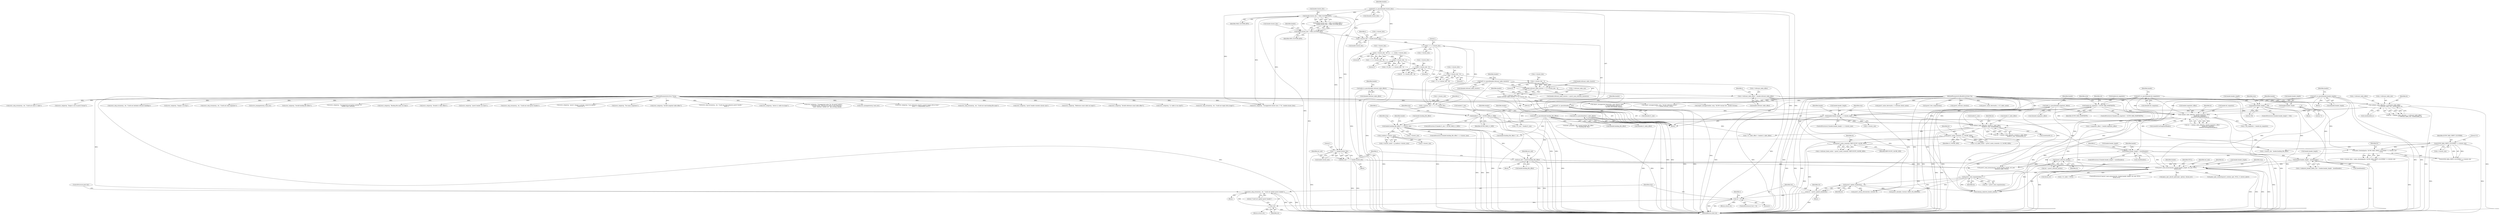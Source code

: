 digraph "0_qemu_6a83f8b5bec6f59e56cc49bd49e4c3f8f805d56f_0@pointer" {
"1001182" [label="(Call,error_setg_errno(errp, -ret, \"Could not update qcow2 header\"))"];
"1000124" [label="(MethodParameterIn,Error **errp)"];
"1001184" [label="(Call,-ret)"];
"1001178" [label="(Call,ret < 0)"];
"1001173" [label="(Call,ret = qcow2_update_header(bs))"];
"1001175" [label="(Call,qcow2_update_header(bs))"];
"1001140" [label="(Call,qcow2_read_snapshots(bs))"];
"1001042" [label="(Call,qcow2_read_extensions(bs, header.header_length, ext_end, NULL,\n        &local_err))"];
"1001018" [label="(Call,qcow2_refcount_init(bs))"];
"1000996" [label="(Call,qemu_blockalign(bs, QCOW_MAX_CRYPT_CLUSTERS * s->cluster_size\n                                  + 512))"];
"1000981" [label="(Call,qcow2_cache_create(bs, REFCOUNT_CACHE_SIZE))"];
"1000974" [label="(Call,qcow2_cache_create(bs, L2_CACHE_SIZE))"];
"1000876" [label="(Call,validate_table_offset(bs, header.l1_table_offset,\n                                header.l1_size, sizeof(uint64_t)))"];
"1000786" [label="(Call,validate_table_offset(bs, header.snapshots_offset,\n                                header.nb_snapshots,\n                                sizeof(QCowSnapshotHeader)))"];
"1000750" [label="(Call,validate_table_offset(bs, s->refcount_table_offset,\n                                s->refcount_table_size, sizeof(uint64_t)))"];
"1000121" [label="(MethodParameterIn,BlockDriverState *bs)"];
"1000712" [label="(Call,s->refcount_table_offset = header.refcount_table_offset)"];
"1000218" [label="(Call,be64_to_cpus(&header.refcount_table_offset))"];
"1000719" [label="(Call,s->refcount_table_size =\n        header.refcount_table_clusters << (s->cluster_bits - 3))"];
"1000723" [label="(Call,header.refcount_table_clusters << (s->cluster_bits - 3))"];
"1000223" [label="(Call,be32_to_cpus(&header.refcount_table_clusters))"];
"1000727" [label="(Call,s->cluster_bits - 3)"];
"1000704" [label="(Call,s->cluster_bits - 8)"];
"1000692" [label="(Call,s->cluster_bits - 8)"];
"1000663" [label="(Call,s->cluster_bits - 3)"];
"1000331" [label="(Call,s->cluster_bits - 9)"];
"1000320" [label="(Call,1 << s->cluster_bits)"];
"1000309" [label="(Call,s->cluster_bits = header.cluster_bits)"];
"1000292" [label="(Call,header.cluster_bits > MAX_CLUSTER_BITS)"];
"1000198" [label="(Call,be32_to_cpus(&header.cluster_bits))"];
"1000287" [label="(Call,header.cluster_bits < MIN_CLUSTER_BITS)"];
"1000228" [label="(Call,be64_to_cpus(&header.snapshots_offset))"];
"1000233" [label="(Call,be32_to_cpus(&header.nb_snapshots))"];
"1000770" [label="(Call,header.nb_snapshots > QCOW_MAX_SNAPSHOTS)"];
"1000208" [label="(Call,be64_to_cpus(&header.l1_table_offset))"];
"1000213" [label="(Call,be32_to_cpus(&header.l1_size))"];
"1000806" [label="(Call,header.l1_size > QCOW_MAX_L1_SIZE)"];
"1000999" [label="(Call,QCOW_MAX_CRYPT_CLUSTERS * s->cluster_size)"];
"1000988" [label="(Call,g_malloc(s->cluster_size))"];
"1000479" [label="(Call,header.backing_file_offset > s->cluster_size)"];
"1000183" [label="(Call,be64_to_cpus(&header.backing_file_offset))"];
"1000411" [label="(Call,header.header_length > s->cluster_size)"];
"1000396" [label="(Call,header.header_length < 104)"];
"1000390" [label="(Call,be32_to_cpus(&header.header_length))"];
"1000363" [label="(Call,header.header_length            = 72)"];
"1000316" [label="(Call,s->cluster_size = 1 << s->cluster_bits)"];
"1000439" [label="(Call,header.header_length - sizeof(header))"];
"1000428" [label="(Call,header.header_length > sizeof(header))"];
"1000500" [label="(Call,ext_end = header.backing_file_offset)"];
"1000507" [label="(Call,ext_end = 1 << header.cluster_bits)"];
"1000509" [label="(Call,1 << header.cluster_bits)"];
"1000219" [label="(Call,&header.refcount_table_offset)"];
"1000704" [label="(Call,s->cluster_bits - 8)"];
"1000487" [label="(Call,error_setg(errp, \"Invalid backing file offset\"))"];
"1000481" [label="(Identifier,header)"];
"1000705" [label="(Call,s->cluster_bits)"];
"1000881" [label="(Call,header.l1_size)"];
"1000631" [label="(Call,error_setg(errp, \"Unsupported encryption method: %i\",\n                   header.crypt_method))"];
"1000293" [label="(Call,header.cluster_bits)"];
"1000216" [label="(Identifier,header)"];
"1001467" [label="(Call,qcow2_cache_destroy(bs, s->refcount_block_cache))"];
"1000208" [label="(Call,be64_to_cpus(&header.l1_table_offset))"];
"1000298" [label="(Call,error_setg(errp, \"Unsupported cluster size: 2^%i\", header.cluster_bits))"];
"1001182" [label="(Call,error_setg_errno(errp, -ret, \"Could not update qcow2 header\"))"];
"1001085" [label="(Call,error_setg(errp, \"Backing file name too long\"))"];
"1001480" [label="(Return,return ret;)"];
"1000976" [label="(Identifier,L2_CACHE_SIZE)"];
"1000891" [label="(Call,error_setg(errp, \"Invalid L1 table offset\"))"];
"1001179" [label="(Identifier,ret)"];
"1001482" [label="(MethodReturn,static int)"];
"1000402" [label="(Call,error_setg(errp, \"qcow2 header too short\"))"];
"1000167" [label="(Call,error_setg_errno(errp, -ret, \"Could not read qcow2 header\"))"];
"1000224" [label="(Call,&header.refcount_table_clusters)"];
"1001178" [label="(Call,ret < 0)"];
"1000975" [label="(Identifier,bs)"];
"1000970" [label="(Call,s->l2_table_cache = qcow2_cache_create(bs, L2_CACHE_SIZE))"];
"1000895" [label="(Call,s->l1_table_offset = header.l1_table_offset)"];
"1000984" [label="(Call,s->cluster_cache = g_malloc(s->cluster_size))"];
"1000435" [label="(Call,s->unknown_header_fields_size = header.header_length - sizeof(header))"];
"1000427" [label="(ControlStructure,if (header.header_length > sizeof(header)))"];
"1000999" [label="(Call,QCOW_MAX_CRYPT_CLUSTERS * s->cluster_size)"];
"1000758" [label="(Call,sizeof(uint64_t))"];
"1000296" [label="(Identifier,MAX_CLUSTER_BITS)"];
"1000390" [label="(Call,be32_to_cpus(&header.header_length))"];
"1000588" [label="(Call,error_setg(errp, \"qcow2: Image is corrupt; cannot be opened \"\n                       \"read/write\"))"];
"1000124" [label="(MethodParameterIn,Error **errp)"];
"1000755" [label="(Call,s->refcount_table_size)"];
"1000776" [label="(Call,error_setg(errp, \"Too many snapshots\"))"];
"1000992" [label="(Call,s->cluster_data = qemu_blockalign(bs, QCOW_MAX_CRYPT_CLUSTERS * s->cluster_size\n                                  + 512))"];
"1000786" [label="(Call,validate_table_offset(bs, header.snapshots_offset,\n                                header.nb_snapshots,\n                                sizeof(QCowSnapshotHeader)))"];
"1000209" [label="(Call,&header.l1_table_offset)"];
"1000659" [label="(Call,s->l2_bits = s->cluster_bits - 3)"];
"1000497" [label="(Identifier,header)"];
"1000332" [label="(Call,s->cluster_bits)"];
"1000723" [label="(Call,header.refcount_table_clusters << (s->cluster_bits - 3))"];
"1000777" [label="(Identifier,errp)"];
"1001049" [label="(Call,&local_err)"];
"1000231" [label="(Identifier,header)"];
"1001187" [label="(ControlStructure,goto fail;)"];
"1001181" [label="(Block,)"];
"1000787" [label="(Identifier,bs)"];
"1000667" [label="(Literal,3)"];
"1000664" [label="(Call,s->cluster_bits)"];
"1000331" [label="(Call,s->cluster_bits - 9)"];
"1000483" [label="(Call,s->cluster_size)"];
"1000397" [label="(Call,header.header_length)"];
"1000342" [label="(Block,)"];
"1000501" [label="(Identifier,ext_end)"];
"1000791" [label="(Call,header.nb_snapshots)"];
"1001439" [label="(Call,qcow2_free_snapshots(bs))"];
"1000982" [label="(Identifier,bs)"];
"1000788" [label="(Call,header.snapshots_offset)"];
"1000663" [label="(Call,s->cluster_bits - 3)"];
"1000500" [label="(Call,ext_end = header.backing_file_offset)"];
"1000322" [label="(Call,s->cluster_bits)"];
"1000291" [label="(Identifier,MIN_CLUSTER_BITS)"];
"1000369" [label="(Block,)"];
"1000690" [label="(Call,62 - (s->cluster_bits - 8))"];
"1000801" [label="(Call,error_setg(errp, \"Invalid snapshot table offset\"))"];
"1001019" [label="(Identifier,bs)"];
"1000731" [label="(Literal,3)"];
"1000877" [label="(Identifier,bs)"];
"1000784" [label="(Call,ret = validate_table_offset(bs, header.snapshots_offset,\n                                header.nb_snapshots,\n                                sizeof(QCowSnapshotHeader)))"];
"1000713" [label="(Call,s->refcount_table_offset)"];
"1001441" [label="(Call,qcow2_refcount_close(bs))"];
"1000721" [label="(Identifier,s)"];
"1000983" [label="(Identifier,REFCOUNT_CACHE_SIZE)"];
"1001191" [label="(Identifier,s)"];
"1000720" [label="(Call,s->refcount_table_size)"];
"1000317" [label="(Call,s->cluster_size)"];
"1000794" [label="(Call,sizeof(QCowSnapshotHeader))"];
"1000294" [label="(Identifier,header)"];
"1000696" [label="(Literal,8)"];
"1000748" [label="(Call,ret = validate_table_offset(bs, s->refcount_table_offset,\n                                s->refcount_table_size, sizeof(uint64_t)))"];
"1000813" [label="(Identifier,errp)"];
"1000432" [label="(Call,sizeof(header))"];
"1001176" [label="(Identifier,bs)"];
"1001004" [label="(Literal,512)"];
"1001018" [label="(Call,qcow2_refcount_init(bs))"];
"1000125" [label="(Block,)"];
"1000981" [label="(Call,qcow2_cache_create(bs, REFCOUNT_CACHE_SIZE))"];
"1000288" [label="(Call,header.cluster_bits)"];
"1000398" [label="(Identifier,header)"];
"1001016" [label="(Call,ret = qcow2_refcount_init(bs))"];
"1000827" [label="(Identifier,s)"];
"1000480" [label="(Call,header.backing_file_offset)"];
"1000989" [label="(Call,s->cluster_size)"];
"1000728" [label="(Call,s->cluster_bits)"];
"1000206" [label="(Identifier,header)"];
"1000226" [label="(Identifier,header)"];
"1000807" [label="(Call,header.l1_size)"];
"1001131" [label="(Call,s->nb_snapshots = header.nb_snapshots)"];
"1000287" [label="(Call,header.cluster_bits < MIN_CLUSTER_BITS)"];
"1000499" [label="(Block,)"];
"1000184" [label="(Call,&header.backing_file_offset)"];
"1000507" [label="(Call,ext_end = 1 << header.cluster_bits)"];
"1001447" [label="(Call,s->l1_table = NULL)"];
"1000472" [label="(Call,error_setg_errno(errp, -ret, \"Could not read unknown qcow2 header \"\n                             \"fields\"))"];
"1000428" [label="(Call,header.header_length > sizeof(header))"];
"1000318" [label="(Identifier,s)"];
"1000727" [label="(Call,s->cluster_bits - 3)"];
"1000812" [label="(Call,error_setg(errp, \"Active L1 table too large\"))"];
"1000412" [label="(Call,header.header_length)"];
"1001175" [label="(Call,qcow2_update_header(bs))"];
"1000121" [label="(MethodParameterIn,BlockDriverState *bs)"];
"1000770" [label="(Call,header.nb_snapshots > QCOW_MAX_SNAPSHOTS)"];
"1001095" [label="(Call,bdrv_pread(bs->file, header.backing_file_offset,\n                         bs->backing_file, len))"];
"1001358" [label="(Call,error_setg(errp, \"Unsupported value '%s' for qcow2 option \"\n                   \"'overlap-check'. Allowed are either of the following: \"\n                   \"none, constant, cached, all\", opt_overlap_check))"];
"1000439" [label="(Call,header.header_length - sizeof(header))"];
"1000214" [label="(Call,&header.l1_size)"];
"1000774" [label="(Identifier,QCOW_MAX_SNAPSHOTS)"];
"1000367" [label="(Literal,72)"];
"1000335" [label="(Literal,9)"];
"1001041" [label="(ControlStructure,if (qcow2_read_extensions(bs, header.header_length, ext_end, NULL,\n        &local_err)))"];
"1000183" [label="(Call,be64_to_cpus(&header.backing_file_offset))"];
"1000440" [label="(Call,header.header_length)"];
"1000310" [label="(Call,s->cluster_bits)"];
"1001430" [label="(Return,return ret;)"];
"1001042" [label="(Call,qcow2_read_extensions(bs, header.header_length, ext_end, NULL,\n        &local_err))"];
"1000719" [label="(Call,s->refcount_table_size =\n        header.refcount_table_clusters << (s->cluster_bits - 3))"];
"1001052" [label="(Call,error_propagate(errp, local_err))"];
"1000286" [label="(Call,header.cluster_bits < MIN_CLUSTER_BITS ||\n        header.cluster_bits > MAX_CLUSTER_BITS)"];
"1001413" [label="(Call,error_setg(errp, \"Lazy refcounts require a qcow2 image with at least \"\n                   \"qemu 1.1 compatibility level\"))"];
"1001141" [label="(Identifier,bs)"];
"1000876" [label="(Call,validate_table_offset(bs, header.l1_table_offset,\n                                header.l1_size, sizeof(uint64_t)))"];
"1000702" [label="(Call,1 << (s->cluster_bits - 8))"];
"1000320" [label="(Call,1 << s->cluster_bits)"];
"1000751" [label="(Identifier,bs)"];
"1001242" [label="(Call,qemu_opts_absorb_qdict(opts, options, &local_err))"];
"1001111" [label="(Call,error_setg_errno(errp, -ret, \"Could not read backing file name\"))"];
"1000419" [label="(Call,error_setg(errp, \"qcow2 header exceeds cluster size\"))"];
"1000266" [label="(Call,report_unsupported(bs, errp, \"QCOW version %d\", header.version))"];
"1000974" [label="(Call,qcow2_cache_create(bs, L2_CACHE_SIZE))"];
"1001167" [label="(Block,)"];
"1001184" [label="(Call,-ret)"];
"1001063" [label="(Identifier,header)"];
"1000692" [label="(Call,s->cluster_bits - 8)"];
"1000805" [label="(ControlStructure,if (header.l1_size > QCOW_MAX_L1_SIZE))"];
"1000988" [label="(Call,g_malloc(s->cluster_size))"];
"1001061" [label="(Call,header.backing_file_offset != 0)"];
"1000363" [label="(Call,header.header_length            = 72)"];
"1000420" [label="(Identifier,errp)"];
"1001048" [label="(Identifier,NULL)"];
"1000313" [label="(Call,header.cluster_bits)"];
"1000735" [label="(Identifier,header)"];
"1000292" [label="(Call,header.cluster_bits > MAX_CLUSTER_BITS)"];
"1001000" [label="(Identifier,QCOW_MAX_CRYPT_CLUSTERS)"];
"1001180" [label="(Literal,0)"];
"1000740" [label="(Call,error_setg(errp, \"Reference count table too large\"))"];
"1000750" [label="(Call,validate_table_offset(bs, s->refcount_table_offset,\n                                s->refcount_table_size, sizeof(uint64_t)))"];
"1000430" [label="(Identifier,header)"];
"1000191" [label="(Identifier,header)"];
"1000506" [label="(Block,)"];
"1001183" [label="(Identifier,errp)"];
"1000327" [label="(Identifier,s)"];
"1001185" [label="(Identifier,ret)"];
"1001437" [label="(Call,cleanup_unknown_header_ext(bs))"];
"1001001" [label="(Call,s->cluster_size)"];
"1000977" [label="(Call,s->refcount_block_cache = qcow2_cache_create(bs, REFCOUNT_CACHE_SIZE))"];
"1000765" [label="(Call,error_setg(errp, \"Invalid reference count table offset\"))"];
"1001235" [label="(Call,qemu_opts_create(&qcow2_runtime_opts, NULL, 0, &error_abort))"];
"1000396" [label="(Call,header.header_length < 104)"];
"1000733" [label="(Call,header.refcount_table_clusters > qcow2_max_refcount_clusters(s))"];
"1000708" [label="(Literal,8)"];
"1001457" [label="(Call,qcow2_cache_destroy(bs, s->l2_table_cache))"];
"1001047" [label="(Identifier,ext_end)"];
"1000884" [label="(Call,sizeof(uint64_t))"];
"1000316" [label="(Call,s->cluster_size = 1 << s->cluster_bits)"];
"1000221" [label="(Identifier,header)"];
"1000502" [label="(Call,header.backing_file_offset)"];
"1000403" [label="(Identifier,errp)"];
"1000603" [label="(Call,report_unsupported(bs, errp, \"%d bit reference counts\",\n                           1 << header.refcount_order))"];
"1001140" [label="(Call,qcow2_read_snapshots(bs))"];
"1000218" [label="(Call,be64_to_cpus(&header.refcount_table_offset))"];
"1001043" [label="(Identifier,bs)"];
"1000199" [label="(Call,&header.cluster_bits)"];
"1000866" [label="(Call,error_setg(errp, \"L1 table is too small\"))"];
"1000443" [label="(Call,sizeof(header))"];
"1001227" [label="(Call,error_setg_errno(errp, -ret, \"Could not repair dirty image\"))"];
"1000213" [label="(Call,be32_to_cpus(&header.l1_size))"];
"1000321" [label="(Literal,1)"];
"1000478" [label="(ControlStructure,if (header.backing_file_offset > s->cluster_size))"];
"1000724" [label="(Call,header.refcount_table_clusters)"];
"1000945" [label="(Call,error_setg_errno(errp, -ret, \"Could not read L1 table\"))"];
"1001217" [label="(Call,qcow2_check(bs, &result, BDRV_FIX_ERRORS))"];
"1000878" [label="(Call,header.l1_table_offset)"];
"1001044" [label="(Call,header.header_length)"];
"1000693" [label="(Call,s->cluster_bits)"];
"1000510" [label="(Literal,1)"];
"1001138" [label="(Call,ret = qcow2_read_snapshots(bs))"];
"1000516" [label="(Identifier,s)"];
"1000245" [label="(Call,error_setg(errp, \"Image is not in qcow2 format\"))"];
"1000509" [label="(Call,1 << header.cluster_bits)"];
"1001025" [label="(Call,error_setg_errno(errp, -ret, \"Could not initialize refcount handling\"))"];
"1001173" [label="(Call,ret = qcow2_update_header(bs))"];
"1000874" [label="(Call,ret = validate_table_offset(bs, header.l1_table_offset,\n                                header.l1_size, sizeof(uint64_t)))"];
"1000546" [label="(Call,qcow2_read_extensions(bs, header.header_length, ext_end,\n                              &feature_table, NULL))"];
"1000479" [label="(Call,header.backing_file_offset > s->cluster_size)"];
"1000400" [label="(Literal,104)"];
"1000437" [label="(Identifier,s)"];
"1001186" [label="(Literal,\"Could not update qcow2 header\")"];
"1001077" [label="(Call,s->cluster_size - header.backing_file_offset)"];
"1000488" [label="(Identifier,errp)"];
"1000769" [label="(ControlStructure,if (header.nb_snapshots > QCOW_MAX_SNAPSHOTS))"];
"1000511" [label="(Call,header.cluster_bits)"];
"1000712" [label="(Call,s->refcount_table_offset = header.refcount_table_offset)"];
"1000395" [label="(ControlStructure,if (header.header_length < 104))"];
"1000810" [label="(Identifier,QCOW_MAX_L1_SIZE)"];
"1000364" [label="(Call,header.header_length)"];
"1001425" [label="(Call,qcow2_check_refcounts(bs, &result, 0))"];
"1001174" [label="(Identifier,ret)"];
"1000413" [label="(Identifier,header)"];
"1000785" [label="(Identifier,ret)"];
"1000411" [label="(Call,header.header_length > s->cluster_size)"];
"1000998" [label="(Call,QCOW_MAX_CRYPT_CLUSTERS * s->cluster_size\n                                  + 512)"];
"1000806" [label="(Call,header.l1_size > QCOW_MAX_L1_SIZE)"];
"1000241" [label="(Identifier,header)"];
"1001053" [label="(Identifier,errp)"];
"1000771" [label="(Call,header.nb_snapshots)"];
"1000996" [label="(Call,qemu_blockalign(bs, QCOW_MAX_CRYPT_CLUSTERS * s->cluster_size\n                                  + 512))"];
"1000410" [label="(ControlStructure,if (header.header_length > s->cluster_size))"];
"1000236" [label="(Identifier,header)"];
"1000198" [label="(Call,be32_to_cpus(&header.cluster_bits))"];
"1000844" [label="(Call,error_setg(errp, \"Image is too big\"))"];
"1000233" [label="(Call,be32_to_cpus(&header.nb_snapshots))"];
"1000555" [label="(Call,report_unsupported_feature(bs, errp, feature_table,\n                                   s->incompatible_features &\n                                   ~QCOW2_INCOMPAT_MASK))"];
"1000429" [label="(Call,header.header_length)"];
"1000391" [label="(Call,&header.header_length)"];
"1000228" [label="(Call,be64_to_cpus(&header.snapshots_offset))"];
"1000997" [label="(Identifier,bs)"];
"1000415" [label="(Call,s->cluster_size)"];
"1000223" [label="(Call,be32_to_cpus(&header.refcount_table_clusters))"];
"1001147" [label="(Call,error_setg_errno(errp, -ret, \"Could not read snapshots\"))"];
"1000329" [label="(Call,1 << (s->cluster_bits - 9))"];
"1001124" [label="(Call,s->snapshots_offset = header.snapshots_offset)"];
"1000234" [label="(Call,&header.nb_snapshots)"];
"1001177" [label="(ControlStructure,if (ret < 0))"];
"1000508" [label="(Identifier,ext_end)"];
"1000752" [label="(Call,s->refcount_table_offset)"];
"1000716" [label="(Call,header.refcount_table_offset)"];
"1000229" [label="(Call,&header.snapshots_offset)"];
"1000825" [label="(Call,s->l1_size = header.l1_size)"];
"1001250" [label="(Call,error_propagate(errp, local_err))"];
"1000309" [label="(Call,s->cluster_bits = header.cluster_bits)"];
"1001182" -> "1001181"  [label="AST: "];
"1001182" -> "1001186"  [label="CFG: "];
"1001183" -> "1001182"  [label="AST: "];
"1001184" -> "1001182"  [label="AST: "];
"1001186" -> "1001182"  [label="AST: "];
"1001187" -> "1001182"  [label="CFG: "];
"1001182" -> "1001482"  [label="DDG: "];
"1001182" -> "1001482"  [label="DDG: "];
"1001182" -> "1001482"  [label="DDG: "];
"1000124" -> "1001182"  [label="DDG: "];
"1001184" -> "1001182"  [label="DDG: "];
"1000124" -> "1000120"  [label="AST: "];
"1000124" -> "1001482"  [label="DDG: "];
"1000124" -> "1000167"  [label="DDG: "];
"1000124" -> "1000245"  [label="DDG: "];
"1000124" -> "1000266"  [label="DDG: "];
"1000124" -> "1000298"  [label="DDG: "];
"1000124" -> "1000402"  [label="DDG: "];
"1000124" -> "1000419"  [label="DDG: "];
"1000124" -> "1000472"  [label="DDG: "];
"1000124" -> "1000487"  [label="DDG: "];
"1000124" -> "1000555"  [label="DDG: "];
"1000124" -> "1000588"  [label="DDG: "];
"1000124" -> "1000603"  [label="DDG: "];
"1000124" -> "1000631"  [label="DDG: "];
"1000124" -> "1000740"  [label="DDG: "];
"1000124" -> "1000765"  [label="DDG: "];
"1000124" -> "1000776"  [label="DDG: "];
"1000124" -> "1000801"  [label="DDG: "];
"1000124" -> "1000812"  [label="DDG: "];
"1000124" -> "1000844"  [label="DDG: "];
"1000124" -> "1000866"  [label="DDG: "];
"1000124" -> "1000891"  [label="DDG: "];
"1000124" -> "1000945"  [label="DDG: "];
"1000124" -> "1001025"  [label="DDG: "];
"1000124" -> "1001052"  [label="DDG: "];
"1000124" -> "1001085"  [label="DDG: "];
"1000124" -> "1001111"  [label="DDG: "];
"1000124" -> "1001147"  [label="DDG: "];
"1000124" -> "1001227"  [label="DDG: "];
"1000124" -> "1001250"  [label="DDG: "];
"1000124" -> "1001358"  [label="DDG: "];
"1000124" -> "1001413"  [label="DDG: "];
"1001184" -> "1001185"  [label="CFG: "];
"1001185" -> "1001184"  [label="AST: "];
"1001186" -> "1001184"  [label="CFG: "];
"1001184" -> "1001482"  [label="DDG: "];
"1001178" -> "1001184"  [label="DDG: "];
"1001184" -> "1001480"  [label="DDG: "];
"1001178" -> "1001177"  [label="AST: "];
"1001178" -> "1001180"  [label="CFG: "];
"1001179" -> "1001178"  [label="AST: "];
"1001180" -> "1001178"  [label="AST: "];
"1001183" -> "1001178"  [label="CFG: "];
"1001191" -> "1001178"  [label="CFG: "];
"1001178" -> "1001482"  [label="DDG: "];
"1001178" -> "1001482"  [label="DDG: "];
"1001173" -> "1001178"  [label="DDG: "];
"1001178" -> "1001430"  [label="DDG: "];
"1001173" -> "1001167"  [label="AST: "];
"1001173" -> "1001175"  [label="CFG: "];
"1001174" -> "1001173"  [label="AST: "];
"1001175" -> "1001173"  [label="AST: "];
"1001179" -> "1001173"  [label="CFG: "];
"1001173" -> "1001482"  [label="DDG: "];
"1001175" -> "1001173"  [label="DDG: "];
"1001175" -> "1001176"  [label="CFG: "];
"1001176" -> "1001175"  [label="AST: "];
"1001140" -> "1001175"  [label="DDG: "];
"1000121" -> "1001175"  [label="DDG: "];
"1001175" -> "1001217"  [label="DDG: "];
"1001175" -> "1001425"  [label="DDG: "];
"1001175" -> "1001437"  [label="DDG: "];
"1001140" -> "1001138"  [label="AST: "];
"1001140" -> "1001141"  [label="CFG: "];
"1001141" -> "1001140"  [label="AST: "];
"1001138" -> "1001140"  [label="CFG: "];
"1001140" -> "1001138"  [label="DDG: "];
"1001042" -> "1001140"  [label="DDG: "];
"1000121" -> "1001140"  [label="DDG: "];
"1001140" -> "1001217"  [label="DDG: "];
"1001140" -> "1001425"  [label="DDG: "];
"1001140" -> "1001437"  [label="DDG: "];
"1001042" -> "1001041"  [label="AST: "];
"1001042" -> "1001049"  [label="CFG: "];
"1001043" -> "1001042"  [label="AST: "];
"1001044" -> "1001042"  [label="AST: "];
"1001047" -> "1001042"  [label="AST: "];
"1001048" -> "1001042"  [label="AST: "];
"1001049" -> "1001042"  [label="AST: "];
"1001053" -> "1001042"  [label="CFG: "];
"1001063" -> "1001042"  [label="CFG: "];
"1001042" -> "1001482"  [label="DDG: "];
"1001042" -> "1001482"  [label="DDG: "];
"1001042" -> "1001482"  [label="DDG: "];
"1001042" -> "1001482"  [label="DDG: "];
"1001018" -> "1001042"  [label="DDG: "];
"1000121" -> "1001042"  [label="DDG: "];
"1000439" -> "1001042"  [label="DDG: "];
"1000390" -> "1001042"  [label="DDG: "];
"1000428" -> "1001042"  [label="DDG: "];
"1000500" -> "1001042"  [label="DDG: "];
"1000507" -> "1001042"  [label="DDG: "];
"1001042" -> "1001235"  [label="DDG: "];
"1001042" -> "1001242"  [label="DDG: "];
"1001042" -> "1001437"  [label="DDG: "];
"1001042" -> "1001447"  [label="DDG: "];
"1001018" -> "1001016"  [label="AST: "];
"1001018" -> "1001019"  [label="CFG: "];
"1001019" -> "1001018"  [label="AST: "];
"1001016" -> "1001018"  [label="CFG: "];
"1001018" -> "1001016"  [label="DDG: "];
"1000996" -> "1001018"  [label="DDG: "];
"1000121" -> "1001018"  [label="DDG: "];
"1001018" -> "1001437"  [label="DDG: "];
"1000996" -> "1000992"  [label="AST: "];
"1000996" -> "1000998"  [label="CFG: "];
"1000997" -> "1000996"  [label="AST: "];
"1000998" -> "1000996"  [label="AST: "];
"1000992" -> "1000996"  [label="CFG: "];
"1000996" -> "1001482"  [label="DDG: "];
"1000996" -> "1000992"  [label="DDG: "];
"1000996" -> "1000992"  [label="DDG: "];
"1000981" -> "1000996"  [label="DDG: "];
"1000121" -> "1000996"  [label="DDG: "];
"1000999" -> "1000996"  [label="DDG: "];
"1000999" -> "1000996"  [label="DDG: "];
"1000981" -> "1000977"  [label="AST: "];
"1000981" -> "1000983"  [label="CFG: "];
"1000982" -> "1000981"  [label="AST: "];
"1000983" -> "1000981"  [label="AST: "];
"1000977" -> "1000981"  [label="CFG: "];
"1000981" -> "1001482"  [label="DDG: "];
"1000981" -> "1000977"  [label="DDG: "];
"1000981" -> "1000977"  [label="DDG: "];
"1000974" -> "1000981"  [label="DDG: "];
"1000121" -> "1000981"  [label="DDG: "];
"1000974" -> "1000970"  [label="AST: "];
"1000974" -> "1000976"  [label="CFG: "];
"1000975" -> "1000974"  [label="AST: "];
"1000976" -> "1000974"  [label="AST: "];
"1000970" -> "1000974"  [label="CFG: "];
"1000974" -> "1001482"  [label="DDG: "];
"1000974" -> "1000970"  [label="DDG: "];
"1000974" -> "1000970"  [label="DDG: "];
"1000876" -> "1000974"  [label="DDG: "];
"1000121" -> "1000974"  [label="DDG: "];
"1000876" -> "1000874"  [label="AST: "];
"1000876" -> "1000884"  [label="CFG: "];
"1000877" -> "1000876"  [label="AST: "];
"1000878" -> "1000876"  [label="AST: "];
"1000881" -> "1000876"  [label="AST: "];
"1000884" -> "1000876"  [label="AST: "];
"1000874" -> "1000876"  [label="CFG: "];
"1000876" -> "1001482"  [label="DDG: "];
"1000876" -> "1001482"  [label="DDG: "];
"1000876" -> "1000874"  [label="DDG: "];
"1000876" -> "1000874"  [label="DDG: "];
"1000876" -> "1000874"  [label="DDG: "];
"1000786" -> "1000876"  [label="DDG: "];
"1000121" -> "1000876"  [label="DDG: "];
"1000208" -> "1000876"  [label="DDG: "];
"1000213" -> "1000876"  [label="DDG: "];
"1000806" -> "1000876"  [label="DDG: "];
"1000876" -> "1000895"  [label="DDG: "];
"1000876" -> "1001437"  [label="DDG: "];
"1000786" -> "1000784"  [label="AST: "];
"1000786" -> "1000794"  [label="CFG: "];
"1000787" -> "1000786"  [label="AST: "];
"1000788" -> "1000786"  [label="AST: "];
"1000791" -> "1000786"  [label="AST: "];
"1000794" -> "1000786"  [label="AST: "];
"1000784" -> "1000786"  [label="CFG: "];
"1000786" -> "1001482"  [label="DDG: "];
"1000786" -> "1001482"  [label="DDG: "];
"1000786" -> "1000784"  [label="DDG: "];
"1000786" -> "1000784"  [label="DDG: "];
"1000786" -> "1000784"  [label="DDG: "];
"1000750" -> "1000786"  [label="DDG: "];
"1000121" -> "1000786"  [label="DDG: "];
"1000228" -> "1000786"  [label="DDG: "];
"1000233" -> "1000786"  [label="DDG: "];
"1000770" -> "1000786"  [label="DDG: "];
"1000786" -> "1001124"  [label="DDG: "];
"1000786" -> "1001131"  [label="DDG: "];
"1000786" -> "1001437"  [label="DDG: "];
"1000750" -> "1000748"  [label="AST: "];
"1000750" -> "1000758"  [label="CFG: "];
"1000751" -> "1000750"  [label="AST: "];
"1000752" -> "1000750"  [label="AST: "];
"1000755" -> "1000750"  [label="AST: "];
"1000758" -> "1000750"  [label="AST: "];
"1000748" -> "1000750"  [label="CFG: "];
"1000750" -> "1001482"  [label="DDG: "];
"1000750" -> "1001482"  [label="DDG: "];
"1000750" -> "1000748"  [label="DDG: "];
"1000750" -> "1000748"  [label="DDG: "];
"1000750" -> "1000748"  [label="DDG: "];
"1000121" -> "1000750"  [label="DDG: "];
"1000712" -> "1000750"  [label="DDG: "];
"1000719" -> "1000750"  [label="DDG: "];
"1000750" -> "1001437"  [label="DDG: "];
"1000121" -> "1000120"  [label="AST: "];
"1000121" -> "1001482"  [label="DDG: "];
"1000121" -> "1000266"  [label="DDG: "];
"1000121" -> "1000546"  [label="DDG: "];
"1000121" -> "1000555"  [label="DDG: "];
"1000121" -> "1000603"  [label="DDG: "];
"1000121" -> "1001217"  [label="DDG: "];
"1000121" -> "1001425"  [label="DDG: "];
"1000121" -> "1001437"  [label="DDG: "];
"1000121" -> "1001439"  [label="DDG: "];
"1000121" -> "1001441"  [label="DDG: "];
"1000121" -> "1001457"  [label="DDG: "];
"1000121" -> "1001467"  [label="DDG: "];
"1000712" -> "1000125"  [label="AST: "];
"1000712" -> "1000716"  [label="CFG: "];
"1000713" -> "1000712"  [label="AST: "];
"1000716" -> "1000712"  [label="AST: "];
"1000721" -> "1000712"  [label="CFG: "];
"1000712" -> "1001482"  [label="DDG: "];
"1000712" -> "1001482"  [label="DDG: "];
"1000218" -> "1000712"  [label="DDG: "];
"1000218" -> "1000125"  [label="AST: "];
"1000218" -> "1000219"  [label="CFG: "];
"1000219" -> "1000218"  [label="AST: "];
"1000226" -> "1000218"  [label="CFG: "];
"1000218" -> "1001482"  [label="DDG: "];
"1000218" -> "1001482"  [label="DDG: "];
"1000719" -> "1000125"  [label="AST: "];
"1000719" -> "1000723"  [label="CFG: "];
"1000720" -> "1000719"  [label="AST: "];
"1000723" -> "1000719"  [label="AST: "];
"1000735" -> "1000719"  [label="CFG: "];
"1000719" -> "1001482"  [label="DDG: "];
"1000719" -> "1001482"  [label="DDG: "];
"1000723" -> "1000719"  [label="DDG: "];
"1000723" -> "1000719"  [label="DDG: "];
"1000723" -> "1000727"  [label="CFG: "];
"1000724" -> "1000723"  [label="AST: "];
"1000727" -> "1000723"  [label="AST: "];
"1000723" -> "1001482"  [label="DDG: "];
"1000223" -> "1000723"  [label="DDG: "];
"1000727" -> "1000723"  [label="DDG: "];
"1000727" -> "1000723"  [label="DDG: "];
"1000723" -> "1000733"  [label="DDG: "];
"1000223" -> "1000125"  [label="AST: "];
"1000223" -> "1000224"  [label="CFG: "];
"1000224" -> "1000223"  [label="AST: "];
"1000231" -> "1000223"  [label="CFG: "];
"1000223" -> "1001482"  [label="DDG: "];
"1000223" -> "1001482"  [label="DDG: "];
"1000223" -> "1000733"  [label="DDG: "];
"1000727" -> "1000731"  [label="CFG: "];
"1000728" -> "1000727"  [label="AST: "];
"1000731" -> "1000727"  [label="AST: "];
"1000727" -> "1001482"  [label="DDG: "];
"1000704" -> "1000727"  [label="DDG: "];
"1000704" -> "1000702"  [label="AST: "];
"1000704" -> "1000708"  [label="CFG: "];
"1000705" -> "1000704"  [label="AST: "];
"1000708" -> "1000704"  [label="AST: "];
"1000702" -> "1000704"  [label="CFG: "];
"1000704" -> "1000702"  [label="DDG: "];
"1000704" -> "1000702"  [label="DDG: "];
"1000692" -> "1000704"  [label="DDG: "];
"1000692" -> "1000690"  [label="AST: "];
"1000692" -> "1000696"  [label="CFG: "];
"1000693" -> "1000692"  [label="AST: "];
"1000696" -> "1000692"  [label="AST: "];
"1000690" -> "1000692"  [label="CFG: "];
"1000692" -> "1000690"  [label="DDG: "];
"1000692" -> "1000690"  [label="DDG: "];
"1000663" -> "1000692"  [label="DDG: "];
"1000663" -> "1000659"  [label="AST: "];
"1000663" -> "1000667"  [label="CFG: "];
"1000664" -> "1000663"  [label="AST: "];
"1000667" -> "1000663"  [label="AST: "];
"1000659" -> "1000663"  [label="CFG: "];
"1000663" -> "1000659"  [label="DDG: "];
"1000663" -> "1000659"  [label="DDG: "];
"1000331" -> "1000663"  [label="DDG: "];
"1000331" -> "1000329"  [label="AST: "];
"1000331" -> "1000335"  [label="CFG: "];
"1000332" -> "1000331"  [label="AST: "];
"1000335" -> "1000331"  [label="AST: "];
"1000329" -> "1000331"  [label="CFG: "];
"1000331" -> "1001482"  [label="DDG: "];
"1000331" -> "1000329"  [label="DDG: "];
"1000331" -> "1000329"  [label="DDG: "];
"1000320" -> "1000331"  [label="DDG: "];
"1000320" -> "1000316"  [label="AST: "];
"1000320" -> "1000322"  [label="CFG: "];
"1000321" -> "1000320"  [label="AST: "];
"1000322" -> "1000320"  [label="AST: "];
"1000316" -> "1000320"  [label="CFG: "];
"1000320" -> "1000316"  [label="DDG: "];
"1000320" -> "1000316"  [label="DDG: "];
"1000309" -> "1000320"  [label="DDG: "];
"1000309" -> "1000125"  [label="AST: "];
"1000309" -> "1000313"  [label="CFG: "];
"1000310" -> "1000309"  [label="AST: "];
"1000313" -> "1000309"  [label="AST: "];
"1000318" -> "1000309"  [label="CFG: "];
"1000309" -> "1001482"  [label="DDG: "];
"1000292" -> "1000309"  [label="DDG: "];
"1000198" -> "1000309"  [label="DDG: "];
"1000287" -> "1000309"  [label="DDG: "];
"1000292" -> "1000286"  [label="AST: "];
"1000292" -> "1000296"  [label="CFG: "];
"1000293" -> "1000292"  [label="AST: "];
"1000296" -> "1000292"  [label="AST: "];
"1000286" -> "1000292"  [label="CFG: "];
"1000292" -> "1001482"  [label="DDG: "];
"1000292" -> "1000286"  [label="DDG: "];
"1000292" -> "1000286"  [label="DDG: "];
"1000198" -> "1000292"  [label="DDG: "];
"1000287" -> "1000292"  [label="DDG: "];
"1000292" -> "1000298"  [label="DDG: "];
"1000292" -> "1000509"  [label="DDG: "];
"1000198" -> "1000125"  [label="AST: "];
"1000198" -> "1000199"  [label="CFG: "];
"1000199" -> "1000198"  [label="AST: "];
"1000206" -> "1000198"  [label="CFG: "];
"1000198" -> "1001482"  [label="DDG: "];
"1000198" -> "1001482"  [label="DDG: "];
"1000198" -> "1000287"  [label="DDG: "];
"1000198" -> "1000298"  [label="DDG: "];
"1000198" -> "1000509"  [label="DDG: "];
"1000287" -> "1000286"  [label="AST: "];
"1000287" -> "1000291"  [label="CFG: "];
"1000288" -> "1000287"  [label="AST: "];
"1000291" -> "1000287"  [label="AST: "];
"1000294" -> "1000287"  [label="CFG: "];
"1000286" -> "1000287"  [label="CFG: "];
"1000287" -> "1001482"  [label="DDG: "];
"1000287" -> "1000286"  [label="DDG: "];
"1000287" -> "1000286"  [label="DDG: "];
"1000287" -> "1000298"  [label="DDG: "];
"1000287" -> "1000509"  [label="DDG: "];
"1000228" -> "1000125"  [label="AST: "];
"1000228" -> "1000229"  [label="CFG: "];
"1000229" -> "1000228"  [label="AST: "];
"1000236" -> "1000228"  [label="CFG: "];
"1000228" -> "1001482"  [label="DDG: "];
"1000228" -> "1001482"  [label="DDG: "];
"1000228" -> "1001124"  [label="DDG: "];
"1000233" -> "1000125"  [label="AST: "];
"1000233" -> "1000234"  [label="CFG: "];
"1000234" -> "1000233"  [label="AST: "];
"1000241" -> "1000233"  [label="CFG: "];
"1000233" -> "1001482"  [label="DDG: "];
"1000233" -> "1001482"  [label="DDG: "];
"1000233" -> "1000770"  [label="DDG: "];
"1000233" -> "1001131"  [label="DDG: "];
"1000770" -> "1000769"  [label="AST: "];
"1000770" -> "1000774"  [label="CFG: "];
"1000771" -> "1000770"  [label="AST: "];
"1000774" -> "1000770"  [label="AST: "];
"1000777" -> "1000770"  [label="CFG: "];
"1000785" -> "1000770"  [label="CFG: "];
"1000770" -> "1001482"  [label="DDG: "];
"1000770" -> "1001482"  [label="DDG: "];
"1000770" -> "1001482"  [label="DDG: "];
"1000208" -> "1000125"  [label="AST: "];
"1000208" -> "1000209"  [label="CFG: "];
"1000209" -> "1000208"  [label="AST: "];
"1000216" -> "1000208"  [label="CFG: "];
"1000208" -> "1001482"  [label="DDG: "];
"1000208" -> "1001482"  [label="DDG: "];
"1000208" -> "1000895"  [label="DDG: "];
"1000213" -> "1000125"  [label="AST: "];
"1000213" -> "1000214"  [label="CFG: "];
"1000214" -> "1000213"  [label="AST: "];
"1000221" -> "1000213"  [label="CFG: "];
"1000213" -> "1001482"  [label="DDG: "];
"1000213" -> "1001482"  [label="DDG: "];
"1000213" -> "1000806"  [label="DDG: "];
"1000213" -> "1000825"  [label="DDG: "];
"1000806" -> "1000805"  [label="AST: "];
"1000806" -> "1000810"  [label="CFG: "];
"1000807" -> "1000806"  [label="AST: "];
"1000810" -> "1000806"  [label="AST: "];
"1000813" -> "1000806"  [label="CFG: "];
"1000827" -> "1000806"  [label="CFG: "];
"1000806" -> "1001482"  [label="DDG: "];
"1000806" -> "1001482"  [label="DDG: "];
"1000806" -> "1001482"  [label="DDG: "];
"1000806" -> "1000825"  [label="DDG: "];
"1000999" -> "1000998"  [label="AST: "];
"1000999" -> "1001001"  [label="CFG: "];
"1001000" -> "1000999"  [label="AST: "];
"1001001" -> "1000999"  [label="AST: "];
"1001004" -> "1000999"  [label="CFG: "];
"1000999" -> "1001482"  [label="DDG: "];
"1000999" -> "1001482"  [label="DDG: "];
"1000999" -> "1000998"  [label="DDG: "];
"1000999" -> "1000998"  [label="DDG: "];
"1000988" -> "1000999"  [label="DDG: "];
"1000999" -> "1001077"  [label="DDG: "];
"1000988" -> "1000984"  [label="AST: "];
"1000988" -> "1000989"  [label="CFG: "];
"1000989" -> "1000988"  [label="AST: "];
"1000984" -> "1000988"  [label="CFG: "];
"1000988" -> "1000984"  [label="DDG: "];
"1000479" -> "1000988"  [label="DDG: "];
"1000479" -> "1000478"  [label="AST: "];
"1000479" -> "1000483"  [label="CFG: "];
"1000480" -> "1000479"  [label="AST: "];
"1000483" -> "1000479"  [label="AST: "];
"1000488" -> "1000479"  [label="CFG: "];
"1000497" -> "1000479"  [label="CFG: "];
"1000479" -> "1001482"  [label="DDG: "];
"1000479" -> "1001482"  [label="DDG: "];
"1000479" -> "1001482"  [label="DDG: "];
"1000183" -> "1000479"  [label="DDG: "];
"1000411" -> "1000479"  [label="DDG: "];
"1000479" -> "1000500"  [label="DDG: "];
"1000479" -> "1001061"  [label="DDG: "];
"1000183" -> "1000125"  [label="AST: "];
"1000183" -> "1000184"  [label="CFG: "];
"1000184" -> "1000183"  [label="AST: "];
"1000191" -> "1000183"  [label="CFG: "];
"1000183" -> "1001482"  [label="DDG: "];
"1000183" -> "1001482"  [label="DDG: "];
"1000183" -> "1000500"  [label="DDG: "];
"1000183" -> "1001061"  [label="DDG: "];
"1000183" -> "1001077"  [label="DDG: "];
"1000183" -> "1001095"  [label="DDG: "];
"1000411" -> "1000410"  [label="AST: "];
"1000411" -> "1000415"  [label="CFG: "];
"1000412" -> "1000411"  [label="AST: "];
"1000415" -> "1000411"  [label="AST: "];
"1000420" -> "1000411"  [label="CFG: "];
"1000430" -> "1000411"  [label="CFG: "];
"1000411" -> "1001482"  [label="DDG: "];
"1000411" -> "1001482"  [label="DDG: "];
"1000411" -> "1001482"  [label="DDG: "];
"1000396" -> "1000411"  [label="DDG: "];
"1000363" -> "1000411"  [label="DDG: "];
"1000390" -> "1000411"  [label="DDG: "];
"1000316" -> "1000411"  [label="DDG: "];
"1000411" -> "1000428"  [label="DDG: "];
"1000396" -> "1000395"  [label="AST: "];
"1000396" -> "1000400"  [label="CFG: "];
"1000397" -> "1000396"  [label="AST: "];
"1000400" -> "1000396"  [label="AST: "];
"1000403" -> "1000396"  [label="CFG: "];
"1000413" -> "1000396"  [label="CFG: "];
"1000396" -> "1001482"  [label="DDG: "];
"1000396" -> "1001482"  [label="DDG: "];
"1000390" -> "1000396"  [label="DDG: "];
"1000390" -> "1000369"  [label="AST: "];
"1000390" -> "1000391"  [label="CFG: "];
"1000391" -> "1000390"  [label="AST: "];
"1000398" -> "1000390"  [label="CFG: "];
"1000390" -> "1001482"  [label="DDG: "];
"1000390" -> "1001482"  [label="DDG: "];
"1000390" -> "1000428"  [label="DDG: "];
"1000390" -> "1000439"  [label="DDG: "];
"1000390" -> "1000546"  [label="DDG: "];
"1000363" -> "1000342"  [label="AST: "];
"1000363" -> "1000367"  [label="CFG: "];
"1000364" -> "1000363"  [label="AST: "];
"1000367" -> "1000363"  [label="AST: "];
"1000413" -> "1000363"  [label="CFG: "];
"1000316" -> "1000125"  [label="AST: "];
"1000317" -> "1000316"  [label="AST: "];
"1000327" -> "1000316"  [label="CFG: "];
"1000316" -> "1001482"  [label="DDG: "];
"1000316" -> "1001482"  [label="DDG: "];
"1000439" -> "1000435"  [label="AST: "];
"1000439" -> "1000443"  [label="CFG: "];
"1000440" -> "1000439"  [label="AST: "];
"1000443" -> "1000439"  [label="AST: "];
"1000435" -> "1000439"  [label="CFG: "];
"1000439" -> "1001482"  [label="DDG: "];
"1000439" -> "1000435"  [label="DDG: "];
"1000428" -> "1000439"  [label="DDG: "];
"1000439" -> "1000546"  [label="DDG: "];
"1000428" -> "1000427"  [label="AST: "];
"1000428" -> "1000432"  [label="CFG: "];
"1000429" -> "1000428"  [label="AST: "];
"1000432" -> "1000428"  [label="AST: "];
"1000437" -> "1000428"  [label="CFG: "];
"1000481" -> "1000428"  [label="CFG: "];
"1000428" -> "1001482"  [label="DDG: "];
"1000428" -> "1001482"  [label="DDG: "];
"1000428" -> "1000546"  [label="DDG: "];
"1000500" -> "1000499"  [label="AST: "];
"1000500" -> "1000502"  [label="CFG: "];
"1000501" -> "1000500"  [label="AST: "];
"1000502" -> "1000500"  [label="AST: "];
"1000516" -> "1000500"  [label="CFG: "];
"1000500" -> "1001482"  [label="DDG: "];
"1000500" -> "1001482"  [label="DDG: "];
"1000500" -> "1000546"  [label="DDG: "];
"1000507" -> "1000506"  [label="AST: "];
"1000507" -> "1000509"  [label="CFG: "];
"1000508" -> "1000507"  [label="AST: "];
"1000509" -> "1000507"  [label="AST: "];
"1000516" -> "1000507"  [label="CFG: "];
"1000507" -> "1001482"  [label="DDG: "];
"1000507" -> "1001482"  [label="DDG: "];
"1000509" -> "1000507"  [label="DDG: "];
"1000509" -> "1000507"  [label="DDG: "];
"1000507" -> "1000546"  [label="DDG: "];
"1000509" -> "1000511"  [label="CFG: "];
"1000510" -> "1000509"  [label="AST: "];
"1000511" -> "1000509"  [label="AST: "];
"1000509" -> "1001482"  [label="DDG: "];
}
